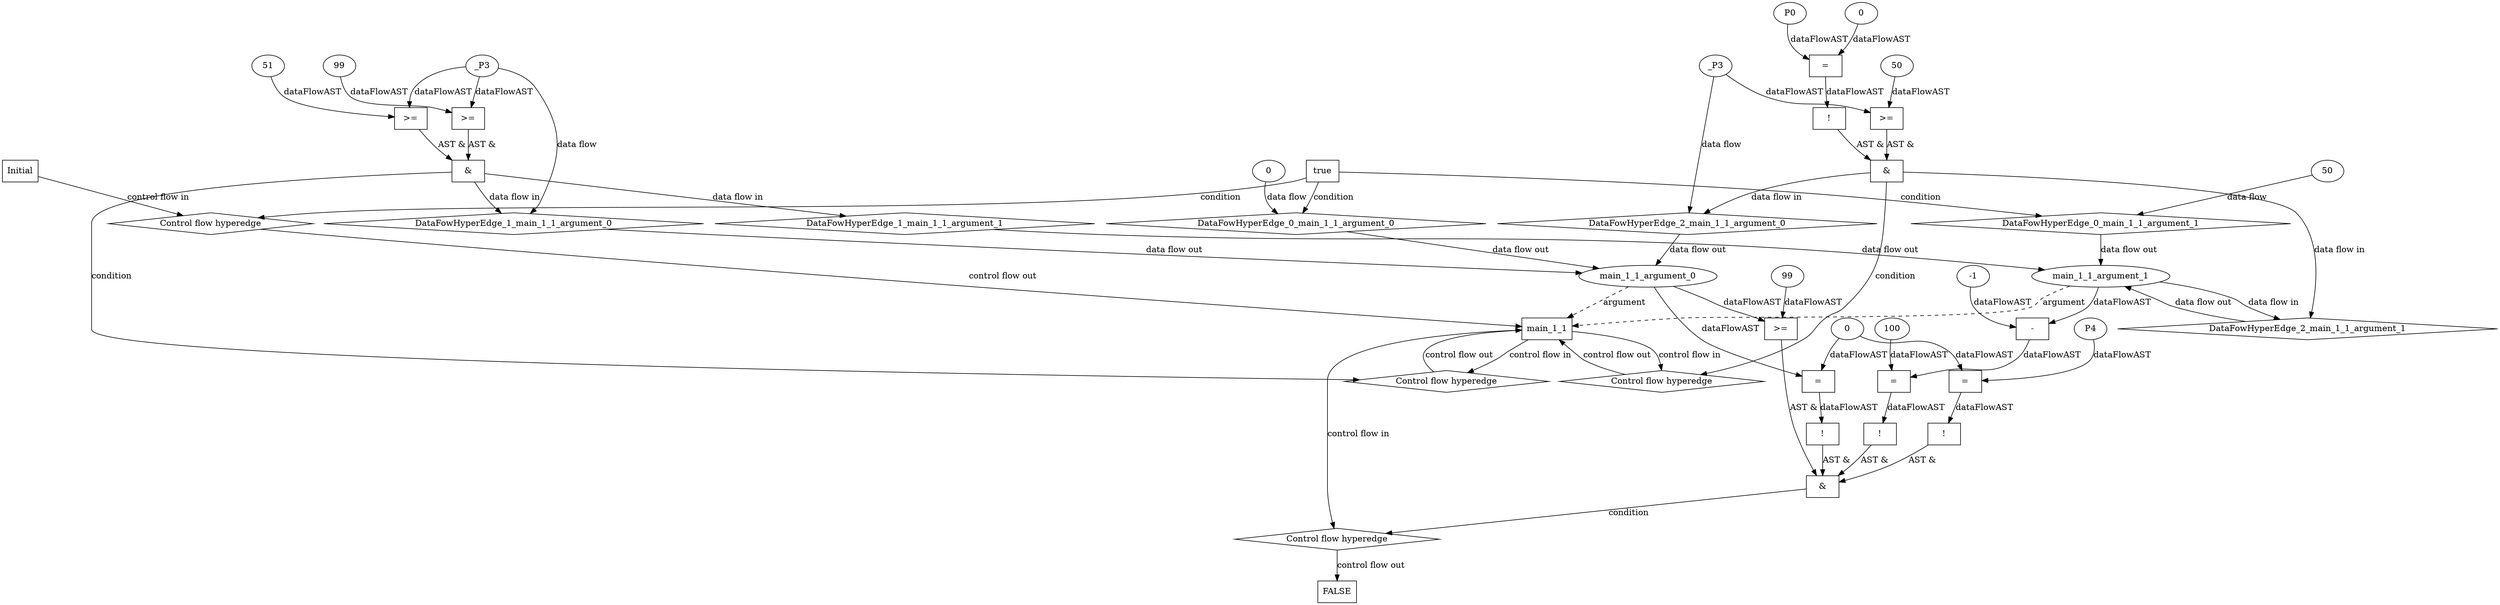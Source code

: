digraph dag {
"main_1_1" [label="main_1_1" nodeName="main_1_1" class=cfn  shape="rect"];
FALSE [label="FALSE" nodeName=FALSE class=cfn  shape="rect"];
Initial [label="Initial" nodeName=Initial class=cfn  shape="rect"];
ControlFowHyperEdge_0 [label="Control flow hyperedge" nodeName=ControlFowHyperEdge_0 class=controlFlowHyperEdge shape="diamond"];
"Initial" -> ControlFowHyperEdge_0 [label="control flow in"]
ControlFowHyperEdge_0 -> "main_1_1" [label="control flow out"]
ControlFowHyperEdge_1 [label="Control flow hyperedge" nodeName=ControlFowHyperEdge_1 class=controlFlowHyperEdge shape="diamond"];
"main_1_1" -> ControlFowHyperEdge_1 [label="control flow in"]
ControlFowHyperEdge_1 -> "main_1_1" [label="control flow out"]
ControlFowHyperEdge_2 [label="Control flow hyperedge" nodeName=ControlFowHyperEdge_2 class=controlFlowHyperEdge shape="diamond"];
"main_1_1" -> ControlFowHyperEdge_2 [label="control flow in"]
ControlFowHyperEdge_2 -> "main_1_1" [label="control flow out"]
ControlFowHyperEdge_3 [label="Control flow hyperedge" nodeName=ControlFowHyperEdge_3 class=controlFlowHyperEdge shape="diamond"];
"main_1_1" -> ControlFowHyperEdge_3 [label="control flow in"]
ControlFowHyperEdge_3 -> "FALSE" [label="control flow out"]
"main_1_1_argument_0" [label="main_1_1_argument_0" nodeName=argument0 class=argument  head="main_1_1" shape="oval"];
"main_1_1_argument_0" -> "main_1_1"[label="argument" style="dashed"]
"main_1_1_argument_1" [label="main_1_1_argument_1" nodeName=argument1 class=argument  head="main_1_1" shape="oval"];
"main_1_1_argument_1" -> "main_1_1"[label="argument" style="dashed"]

"true_0" [label="true" nodeName="true_0" class=true shape="rect"];
"true_0" -> "ControlFowHyperEdge_0" [label="condition"];
"xxxmain_1_1___Initial_0xxxdataFlow_0_node_0" [label="0" nodeName="xxxmain_1_1___Initial_0xxxdataFlow_0_node_0" class=Literal ];

"xxxmain_1_1___Initial_0xxxdataFlow_0_node_0" -> "DataFowHyperEdge_0_main_1_1_argument_0" [label="data flow"];
"xxxmain_1_1___Initial_0xxxdataFlow1_node_0" [label="50" nodeName="xxxmain_1_1___Initial_0xxxdataFlow1_node_0" class=Literal ];

"xxxmain_1_1___Initial_0xxxdataFlow1_node_0" -> "DataFowHyperEdge_0_main_1_1_argument_1" [label="data flow"];
"xxxmain_1_1___main_1_1_1xxx_and" [label="&" nodeName="xxxmain_1_1___main_1_1_1xxx_and" class=Operator shape="rect"];
"xxxmain_1_1___main_1_1_1xxxguard_0_node_0" [label=">=" nodeName="xxxmain_1_1___main_1_1_1xxxguard_0_node_0" class=Operator  shape="rect"];
"xxxmain_1_1___main_1_1_1xxxguard_0_node_1" [label="99" nodeName="xxxmain_1_1___main_1_1_1xxxguard_0_node_1" class=Literal ];
"xxxmain_1_1___main_1_1_1xxxguard_0_node_1" -> "xxxmain_1_1___main_1_1_1xxxguard_0_node_0"[label="dataFlowAST"]
"xxxmain_1_1___main_1_1_1xxxdataFlow_0_node_0" -> "xxxmain_1_1___main_1_1_1xxxguard_0_node_0"[label="dataFlowAST"]

"xxxmain_1_1___main_1_1_1xxxguard_0_node_0" -> "xxxmain_1_1___main_1_1_1xxx_and" [label="AST &"];
"xxxmain_1_1___main_1_1_1xxxguard1_node_0" [label=">=" nodeName="xxxmain_1_1___main_1_1_1xxxguard1_node_0" class=Operator  shape="rect"];
"xxxmain_1_1___main_1_1_1xxxguard1_node_2" [label="51" nodeName="xxxmain_1_1___main_1_1_1xxxguard1_node_2" class=Literal ];
"xxxmain_1_1___main_1_1_1xxxdataFlow_0_node_0" -> "xxxmain_1_1___main_1_1_1xxxguard1_node_0"[label="dataFlowAST"]
"xxxmain_1_1___main_1_1_1xxxguard1_node_2" -> "xxxmain_1_1___main_1_1_1xxxguard1_node_0"[label="dataFlowAST"]

"xxxmain_1_1___main_1_1_1xxxguard1_node_0" -> "xxxmain_1_1___main_1_1_1xxx_and" [label="AST &"];
"xxxmain_1_1___main_1_1_1xxx_and" -> "ControlFowHyperEdge_1" [label="condition"];
"xxxmain_1_1___main_1_1_1xxxdataFlow_0_node_0" [label="_P3" nodeName="xxxmain_1_1___main_1_1_1xxxdataFlow_0_node_0" class=Constant ];

"xxxmain_1_1___main_1_1_1xxxdataFlow_0_node_0" -> "DataFowHyperEdge_1_main_1_1_argument_0" [label="data flow"];
"xxxmain_1_1___main_1_1_2xxx_and" [label="&" nodeName="xxxmain_1_1___main_1_1_2xxx_and" class=Operator shape="rect"];
"xxxmain_1_1___main_1_1_2xxxguard_0_node_0" [label="!" nodeName="xxxmain_1_1___main_1_1_2xxxguard_0_node_0" class=Operator shape="rect"];
"xxxmain_1_1___main_1_1_2xxxguard_0_node_1" [label="=" nodeName="xxxmain_1_1___main_1_1_2xxxguard_0_node_1" class=Operator  shape="rect"];
"xxxmain_1_1___main_1_1_2xxxguard_0_node_2" [label="P0" nodeName="xxxmain_1_1___main_1_1_2xxxguard_0_node_2" class=Constant ];
"xxxmain_1_1___main_1_1_2xxxguard_0_node_3" [label="0" nodeName="xxxmain_1_1___main_1_1_2xxxguard_0_node_3" class=Literal ];
"xxxmain_1_1___main_1_1_2xxxguard_0_node_1" -> "xxxmain_1_1___main_1_1_2xxxguard_0_node_0"[label="dataFlowAST"]
"xxxmain_1_1___main_1_1_2xxxguard_0_node_2" -> "xxxmain_1_1___main_1_1_2xxxguard_0_node_1"[label="dataFlowAST"]
"xxxmain_1_1___main_1_1_2xxxguard_0_node_3" -> "xxxmain_1_1___main_1_1_2xxxguard_0_node_1"[label="dataFlowAST"]

"xxxmain_1_1___main_1_1_2xxxguard_0_node_0" -> "xxxmain_1_1___main_1_1_2xxx_and" [label="AST &"];
"xxxmain_1_1___main_1_1_2xxxguard1_node_0" [label=">=" nodeName="xxxmain_1_1___main_1_1_2xxxguard1_node_0" class=Operator  shape="rect"];
"xxxmain_1_1___main_1_1_2xxxguard1_node_1" [label="50" nodeName="xxxmain_1_1___main_1_1_2xxxguard1_node_1" class=Literal ];
"xxxmain_1_1___main_1_1_2xxxguard1_node_1" -> "xxxmain_1_1___main_1_1_2xxxguard1_node_0"[label="dataFlowAST"]
"xxxmain_1_1___main_1_1_2xxxdataFlow_0_node_0" -> "xxxmain_1_1___main_1_1_2xxxguard1_node_0"[label="dataFlowAST"]

"xxxmain_1_1___main_1_1_2xxxguard1_node_0" -> "xxxmain_1_1___main_1_1_2xxx_and" [label="AST &"];
"xxxmain_1_1___main_1_1_2xxx_and" -> "ControlFowHyperEdge_2" [label="condition"];
"xxxmain_1_1___main_1_1_2xxxdataFlow_0_node_0" [label="_P3" nodeName="xxxmain_1_1___main_1_1_2xxxdataFlow_0_node_0" class=Constant ];

"xxxmain_1_1___main_1_1_2xxxdataFlow_0_node_0" -> "DataFowHyperEdge_2_main_1_1_argument_0" [label="data flow"];
"xxxFALSE___main_1_1_3xxx_and" [label="&" nodeName="xxxFALSE___main_1_1_3xxx_and" class=Operator shape="rect"];
"xxxFALSE___main_1_1_3xxxguard_0_node_0" [label="!" nodeName="xxxFALSE___main_1_1_3xxxguard_0_node_0" class=Operator shape="rect"];
"xxxFALSE___main_1_1_3xxxguard_0_node_1" [label="=" nodeName="xxxFALSE___main_1_1_3xxxguard_0_node_1" class=Operator  shape="rect"];
"xxxFALSE___main_1_1_3xxxguard_0_node_2" [label="-" nodeName="xxxFALSE___main_1_1_3xxxguard_0_node_2" class= Operator shape="rect"];
"xxxFALSE___main_1_1_3xxxguard_0_node_4" [label="-1" nodeName="xxxFALSE___main_1_1_3xxxguard_0_node_4" class=Literal ];
"xxxFALSE___main_1_1_3xxxguard_0_node_5" [label="100" nodeName="xxxFALSE___main_1_1_3xxxguard_0_node_5" class=Literal ];
"xxxFALSE___main_1_1_3xxxguard_0_node_1" -> "xxxFALSE___main_1_1_3xxxguard_0_node_0"[label="dataFlowAST"]
"xxxFALSE___main_1_1_3xxxguard_0_node_2" -> "xxxFALSE___main_1_1_3xxxguard_0_node_1"[label="dataFlowAST"]
"xxxFALSE___main_1_1_3xxxguard_0_node_5" -> "xxxFALSE___main_1_1_3xxxguard_0_node_1"[label="dataFlowAST"]
"main_1_1_argument_1" -> "xxxFALSE___main_1_1_3xxxguard_0_node_2"[label="dataFlowAST"]
"xxxFALSE___main_1_1_3xxxguard_0_node_4" -> "xxxFALSE___main_1_1_3xxxguard_0_node_2"[label="dataFlowAST"]

"xxxFALSE___main_1_1_3xxxguard_0_node_0" -> "xxxFALSE___main_1_1_3xxx_and" [label="AST &"];
"xxxFALSE___main_1_1_3xxxguard1_node_0" [label="!" nodeName="xxxFALSE___main_1_1_3xxxguard1_node_0" class=Operator shape="rect"];
"xxxFALSE___main_1_1_3xxxguard1_node_1" [label="=" nodeName="xxxFALSE___main_1_1_3xxxguard1_node_1" class=Operator  shape="rect"];
"xxxFALSE___main_1_1_3xxxguard1_node_3" [label="0" nodeName="xxxFALSE___main_1_1_3xxxguard1_node_3" class=Literal ];
"xxxFALSE___main_1_1_3xxxguard1_node_1" -> "xxxFALSE___main_1_1_3xxxguard1_node_0"[label="dataFlowAST"]
"main_1_1_argument_0" -> "xxxFALSE___main_1_1_3xxxguard1_node_1"[label="dataFlowAST"]
"xxxFALSE___main_1_1_3xxxguard1_node_3" -> "xxxFALSE___main_1_1_3xxxguard1_node_1"[label="dataFlowAST"]

"xxxFALSE___main_1_1_3xxxguard1_node_0" -> "xxxFALSE___main_1_1_3xxx_and" [label="AST &"];
"xxxFALSE___main_1_1_3xxxguard2_node_0" [label="!" nodeName="xxxFALSE___main_1_1_3xxxguard2_node_0" class=Operator shape="rect"];
"xxxFALSE___main_1_1_3xxxguard2_node_1" [label="=" nodeName="xxxFALSE___main_1_1_3xxxguard2_node_1" class=Operator  shape="rect"];
"xxxFALSE___main_1_1_3xxxguard2_node_2" [label="P4" nodeName="xxxFALSE___main_1_1_3xxxguard2_node_2" class=Constant ];
"xxxFALSE___main_1_1_3xxxguard2_node_1" -> "xxxFALSE___main_1_1_3xxxguard2_node_0"[label="dataFlowAST"]
"xxxFALSE___main_1_1_3xxxguard2_node_2" -> "xxxFALSE___main_1_1_3xxxguard2_node_1"[label="dataFlowAST"]
"xxxFALSE___main_1_1_3xxxguard1_node_3" -> "xxxFALSE___main_1_1_3xxxguard2_node_1"[label="dataFlowAST"]

"xxxFALSE___main_1_1_3xxxguard2_node_0" -> "xxxFALSE___main_1_1_3xxx_and" [label="AST &"];
"xxxFALSE___main_1_1_3xxxguard3_node_0" [label=">=" nodeName="xxxFALSE___main_1_1_3xxxguard3_node_0" class=Operator  shape="rect"];
"xxxFALSE___main_1_1_3xxxguard3_node_2" [label="99" nodeName="xxxFALSE___main_1_1_3xxxguard3_node_2" class=Literal ];
"main_1_1_argument_0" -> "xxxFALSE___main_1_1_3xxxguard3_node_0"[label="dataFlowAST"]
"xxxFALSE___main_1_1_3xxxguard3_node_2" -> "xxxFALSE___main_1_1_3xxxguard3_node_0"[label="dataFlowAST"]

"xxxFALSE___main_1_1_3xxxguard3_node_0" -> "xxxFALSE___main_1_1_3xxx_and" [label="AST &"];
"xxxFALSE___main_1_1_3xxx_and" -> "ControlFowHyperEdge_3" [label="condition"];
"DataFowHyperEdge_0_main_1_1_argument_0" [label="DataFowHyperEdge_0_main_1_1_argument_0" nodeName="DataFowHyperEdge_0_main_1_1_argument_0" class=DataFlowHyperedge shape="diamond"];
"DataFowHyperEdge_0_main_1_1_argument_0" -> "main_1_1_argument_0"[label="data flow out"]
"true_0" -> "DataFowHyperEdge_0_main_1_1_argument_0" [label="condition"];
"DataFowHyperEdge_0_main_1_1_argument_1" [label="DataFowHyperEdge_0_main_1_1_argument_1" nodeName="DataFowHyperEdge_0_main_1_1_argument_1" class=DataFlowHyperedge shape="diamond"];
"DataFowHyperEdge_0_main_1_1_argument_1" -> "main_1_1_argument_1"[label="data flow out"]
"true_0" -> "DataFowHyperEdge_0_main_1_1_argument_1" [label="condition"];
"DataFowHyperEdge_1_main_1_1_argument_0" [label="DataFowHyperEdge_1_main_1_1_argument_0" nodeName="DataFowHyperEdge_1_main_1_1_argument_0" class=DataFlowHyperedge shape="diamond"];
"DataFowHyperEdge_1_main_1_1_argument_0" -> "main_1_1_argument_0"[label="data flow out"]
"xxxmain_1_1___main_1_1_1xxx_and" -> "DataFowHyperEdge_1_main_1_1_argument_0"[label="data flow in"]
"DataFowHyperEdge_1_main_1_1_argument_1" [label="DataFowHyperEdge_1_main_1_1_argument_1" nodeName="DataFowHyperEdge_1_main_1_1_argument_1" class=DataFlowHyperedge shape="diamond"];
"DataFowHyperEdge_1_main_1_1_argument_1" -> "main_1_1_argument_1"[label="data flow out"]
"xxxmain_1_1___main_1_1_1xxx_and" -> "DataFowHyperEdge_1_main_1_1_argument_1"[label="data flow in"]
"DataFowHyperEdge_2_main_1_1_argument_0" [label="DataFowHyperEdge_2_main_1_1_argument_0" nodeName="DataFowHyperEdge_2_main_1_1_argument_0" class=DataFlowHyperedge shape="diamond"];
"DataFowHyperEdge_2_main_1_1_argument_0" -> "main_1_1_argument_0"[label="data flow out"]
"xxxmain_1_1___main_1_1_2xxx_and" -> "DataFowHyperEdge_2_main_1_1_argument_0"[label="data flow in"]
"DataFowHyperEdge_2_main_1_1_argument_1" [label="DataFowHyperEdge_2_main_1_1_argument_1" nodeName="DataFowHyperEdge_2_main_1_1_argument_1" class=DataFlowHyperedge shape="diamond"];
"DataFowHyperEdge_2_main_1_1_argument_1" -> "main_1_1_argument_1"[label="data flow out"]
"xxxmain_1_1___main_1_1_2xxx_and" -> "DataFowHyperEdge_2_main_1_1_argument_1"[label="data flow in"]
"main_1_1_argument_1" -> "DataFowHyperEdge_2_main_1_1_argument_1"[label="data flow in"]




}
